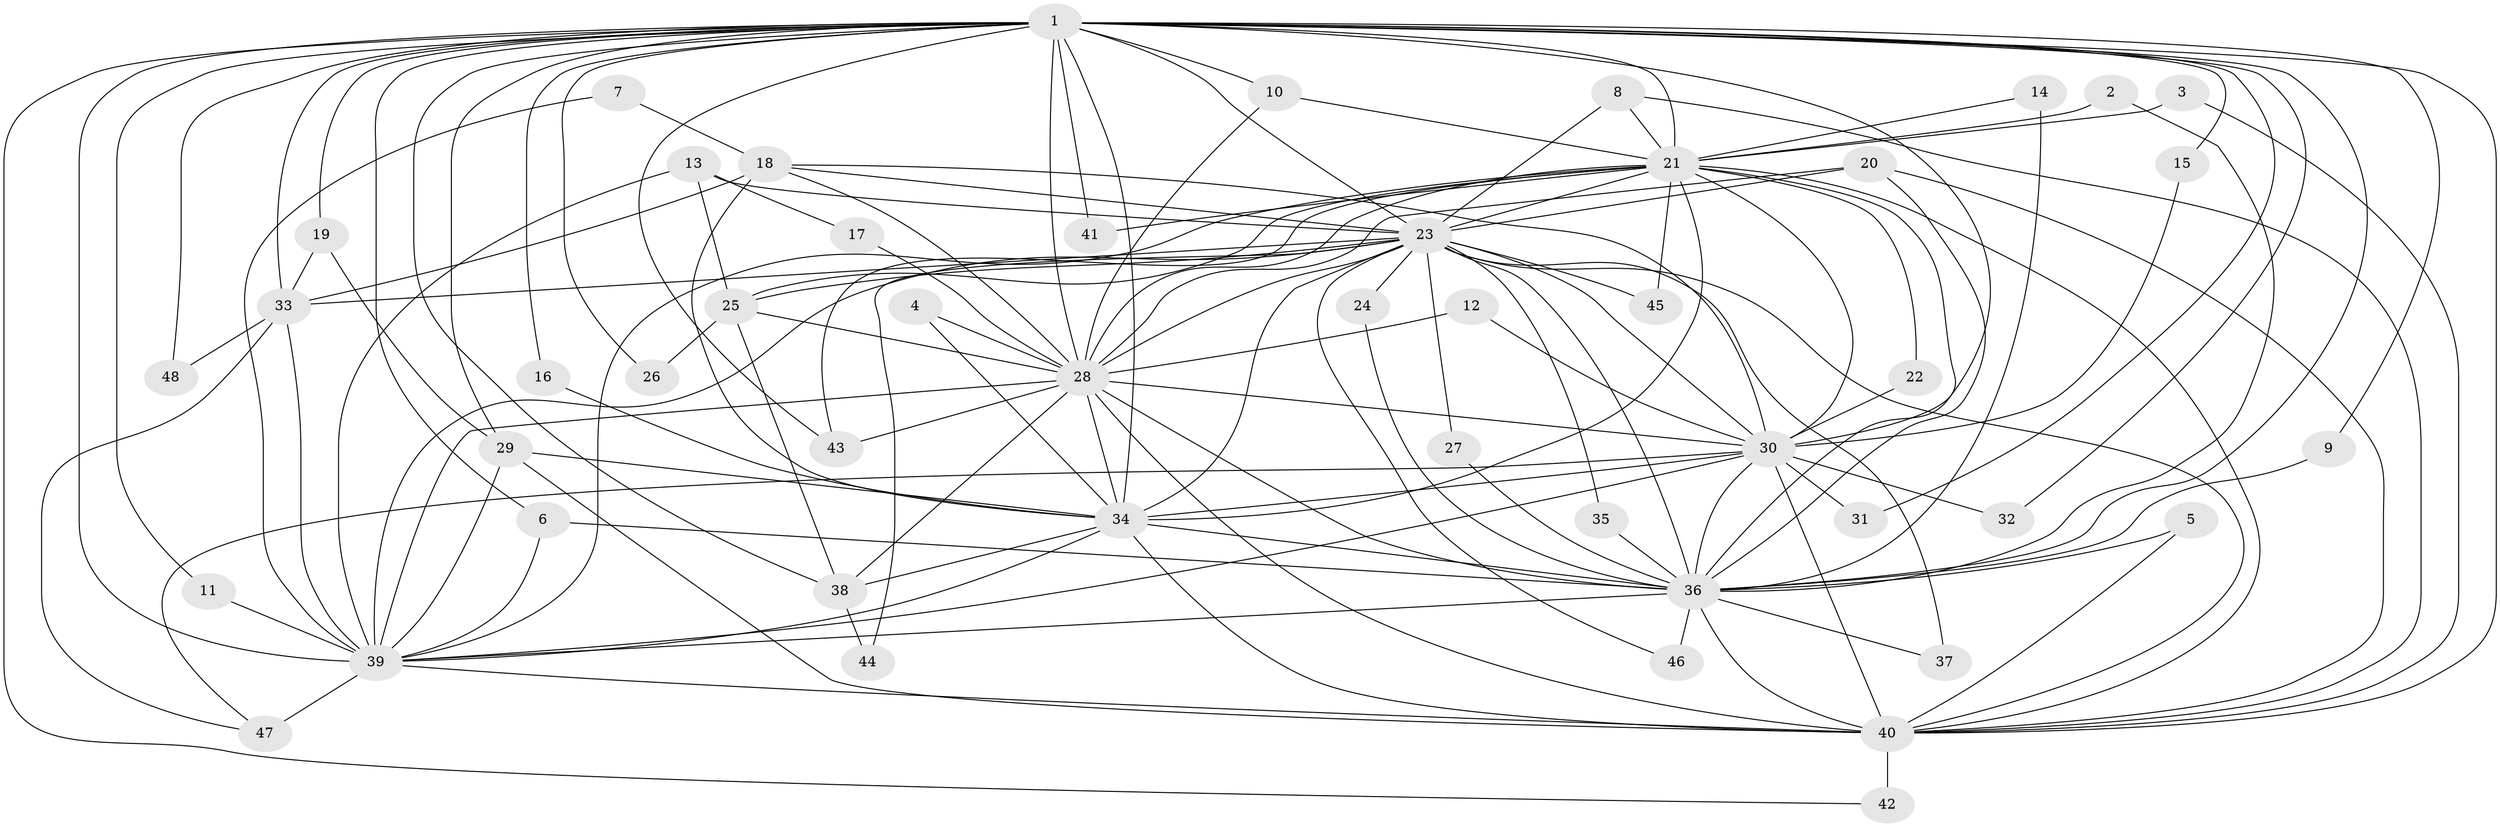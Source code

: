 // original degree distribution, {22: 0.010416666666666666, 18: 0.010416666666666666, 17: 0.010416666666666666, 21: 0.020833333333333332, 20: 0.010416666666666666, 19: 0.020833333333333332, 27: 0.020833333333333332, 5: 0.041666666666666664, 4: 0.041666666666666664, 2: 0.5520833333333334, 3: 0.23958333333333334, 6: 0.020833333333333332}
// Generated by graph-tools (version 1.1) at 2025/25/03/09/25 03:25:45]
// undirected, 48 vertices, 132 edges
graph export_dot {
graph [start="1"]
  node [color=gray90,style=filled];
  1;
  2;
  3;
  4;
  5;
  6;
  7;
  8;
  9;
  10;
  11;
  12;
  13;
  14;
  15;
  16;
  17;
  18;
  19;
  20;
  21;
  22;
  23;
  24;
  25;
  26;
  27;
  28;
  29;
  30;
  31;
  32;
  33;
  34;
  35;
  36;
  37;
  38;
  39;
  40;
  41;
  42;
  43;
  44;
  45;
  46;
  47;
  48;
  1 -- 6 [weight=1.0];
  1 -- 9 [weight=1.0];
  1 -- 10 [weight=1.0];
  1 -- 11 [weight=1.0];
  1 -- 15 [weight=1.0];
  1 -- 16 [weight=1.0];
  1 -- 19 [weight=1.0];
  1 -- 21 [weight=2.0];
  1 -- 23 [weight=2.0];
  1 -- 26 [weight=1.0];
  1 -- 28 [weight=2.0];
  1 -- 29 [weight=1.0];
  1 -- 30 [weight=2.0];
  1 -- 31 [weight=1.0];
  1 -- 32 [weight=1.0];
  1 -- 33 [weight=3.0];
  1 -- 34 [weight=2.0];
  1 -- 36 [weight=2.0];
  1 -- 38 [weight=1.0];
  1 -- 39 [weight=4.0];
  1 -- 40 [weight=3.0];
  1 -- 41 [weight=1.0];
  1 -- 42 [weight=1.0];
  1 -- 43 [weight=1.0];
  1 -- 48 [weight=1.0];
  2 -- 21 [weight=1.0];
  2 -- 36 [weight=1.0];
  3 -- 21 [weight=1.0];
  3 -- 40 [weight=1.0];
  4 -- 28 [weight=1.0];
  4 -- 34 [weight=1.0];
  5 -- 36 [weight=1.0];
  5 -- 40 [weight=1.0];
  6 -- 36 [weight=1.0];
  6 -- 39 [weight=1.0];
  7 -- 18 [weight=1.0];
  7 -- 39 [weight=1.0];
  8 -- 21 [weight=1.0];
  8 -- 23 [weight=1.0];
  8 -- 40 [weight=1.0];
  9 -- 36 [weight=1.0];
  10 -- 21 [weight=1.0];
  10 -- 28 [weight=1.0];
  11 -- 39 [weight=1.0];
  12 -- 28 [weight=1.0];
  12 -- 30 [weight=1.0];
  13 -- 17 [weight=1.0];
  13 -- 23 [weight=1.0];
  13 -- 25 [weight=1.0];
  13 -- 39 [weight=1.0];
  14 -- 21 [weight=1.0];
  14 -- 36 [weight=1.0];
  15 -- 30 [weight=1.0];
  16 -- 34 [weight=1.0];
  17 -- 28 [weight=1.0];
  18 -- 23 [weight=1.0];
  18 -- 28 [weight=1.0];
  18 -- 30 [weight=1.0];
  18 -- 33 [weight=1.0];
  18 -- 34 [weight=2.0];
  19 -- 29 [weight=1.0];
  19 -- 33 [weight=1.0];
  20 -- 23 [weight=1.0];
  20 -- 28 [weight=1.0];
  20 -- 36 [weight=1.0];
  20 -- 40 [weight=1.0];
  21 -- 22 [weight=1.0];
  21 -- 23 [weight=2.0];
  21 -- 25 [weight=1.0];
  21 -- 28 [weight=1.0];
  21 -- 30 [weight=2.0];
  21 -- 34 [weight=2.0];
  21 -- 36 [weight=1.0];
  21 -- 39 [weight=1.0];
  21 -- 40 [weight=1.0];
  21 -- 41 [weight=1.0];
  21 -- 43 [weight=1.0];
  21 -- 45 [weight=1.0];
  22 -- 30 [weight=1.0];
  23 -- 24 [weight=2.0];
  23 -- 25 [weight=2.0];
  23 -- 27 [weight=1.0];
  23 -- 28 [weight=1.0];
  23 -- 30 [weight=1.0];
  23 -- 33 [weight=1.0];
  23 -- 34 [weight=1.0];
  23 -- 35 [weight=1.0];
  23 -- 36 [weight=2.0];
  23 -- 37 [weight=1.0];
  23 -- 39 [weight=1.0];
  23 -- 40 [weight=2.0];
  23 -- 44 [weight=1.0];
  23 -- 45 [weight=1.0];
  23 -- 46 [weight=1.0];
  24 -- 36 [weight=1.0];
  25 -- 26 [weight=1.0];
  25 -- 28 [weight=1.0];
  25 -- 38 [weight=1.0];
  27 -- 36 [weight=1.0];
  28 -- 30 [weight=1.0];
  28 -- 34 [weight=1.0];
  28 -- 36 [weight=2.0];
  28 -- 38 [weight=1.0];
  28 -- 39 [weight=1.0];
  28 -- 40 [weight=1.0];
  28 -- 43 [weight=1.0];
  29 -- 34 [weight=1.0];
  29 -- 39 [weight=1.0];
  29 -- 40 [weight=1.0];
  30 -- 31 [weight=1.0];
  30 -- 32 [weight=1.0];
  30 -- 34 [weight=1.0];
  30 -- 36 [weight=2.0];
  30 -- 39 [weight=2.0];
  30 -- 40 [weight=1.0];
  30 -- 47 [weight=1.0];
  33 -- 39 [weight=1.0];
  33 -- 47 [weight=1.0];
  33 -- 48 [weight=1.0];
  34 -- 36 [weight=1.0];
  34 -- 38 [weight=1.0];
  34 -- 39 [weight=1.0];
  34 -- 40 [weight=1.0];
  35 -- 36 [weight=2.0];
  36 -- 37 [weight=1.0];
  36 -- 39 [weight=1.0];
  36 -- 40 [weight=3.0];
  36 -- 46 [weight=2.0];
  38 -- 44 [weight=1.0];
  39 -- 40 [weight=2.0];
  39 -- 47 [weight=2.0];
  40 -- 42 [weight=2.0];
}
